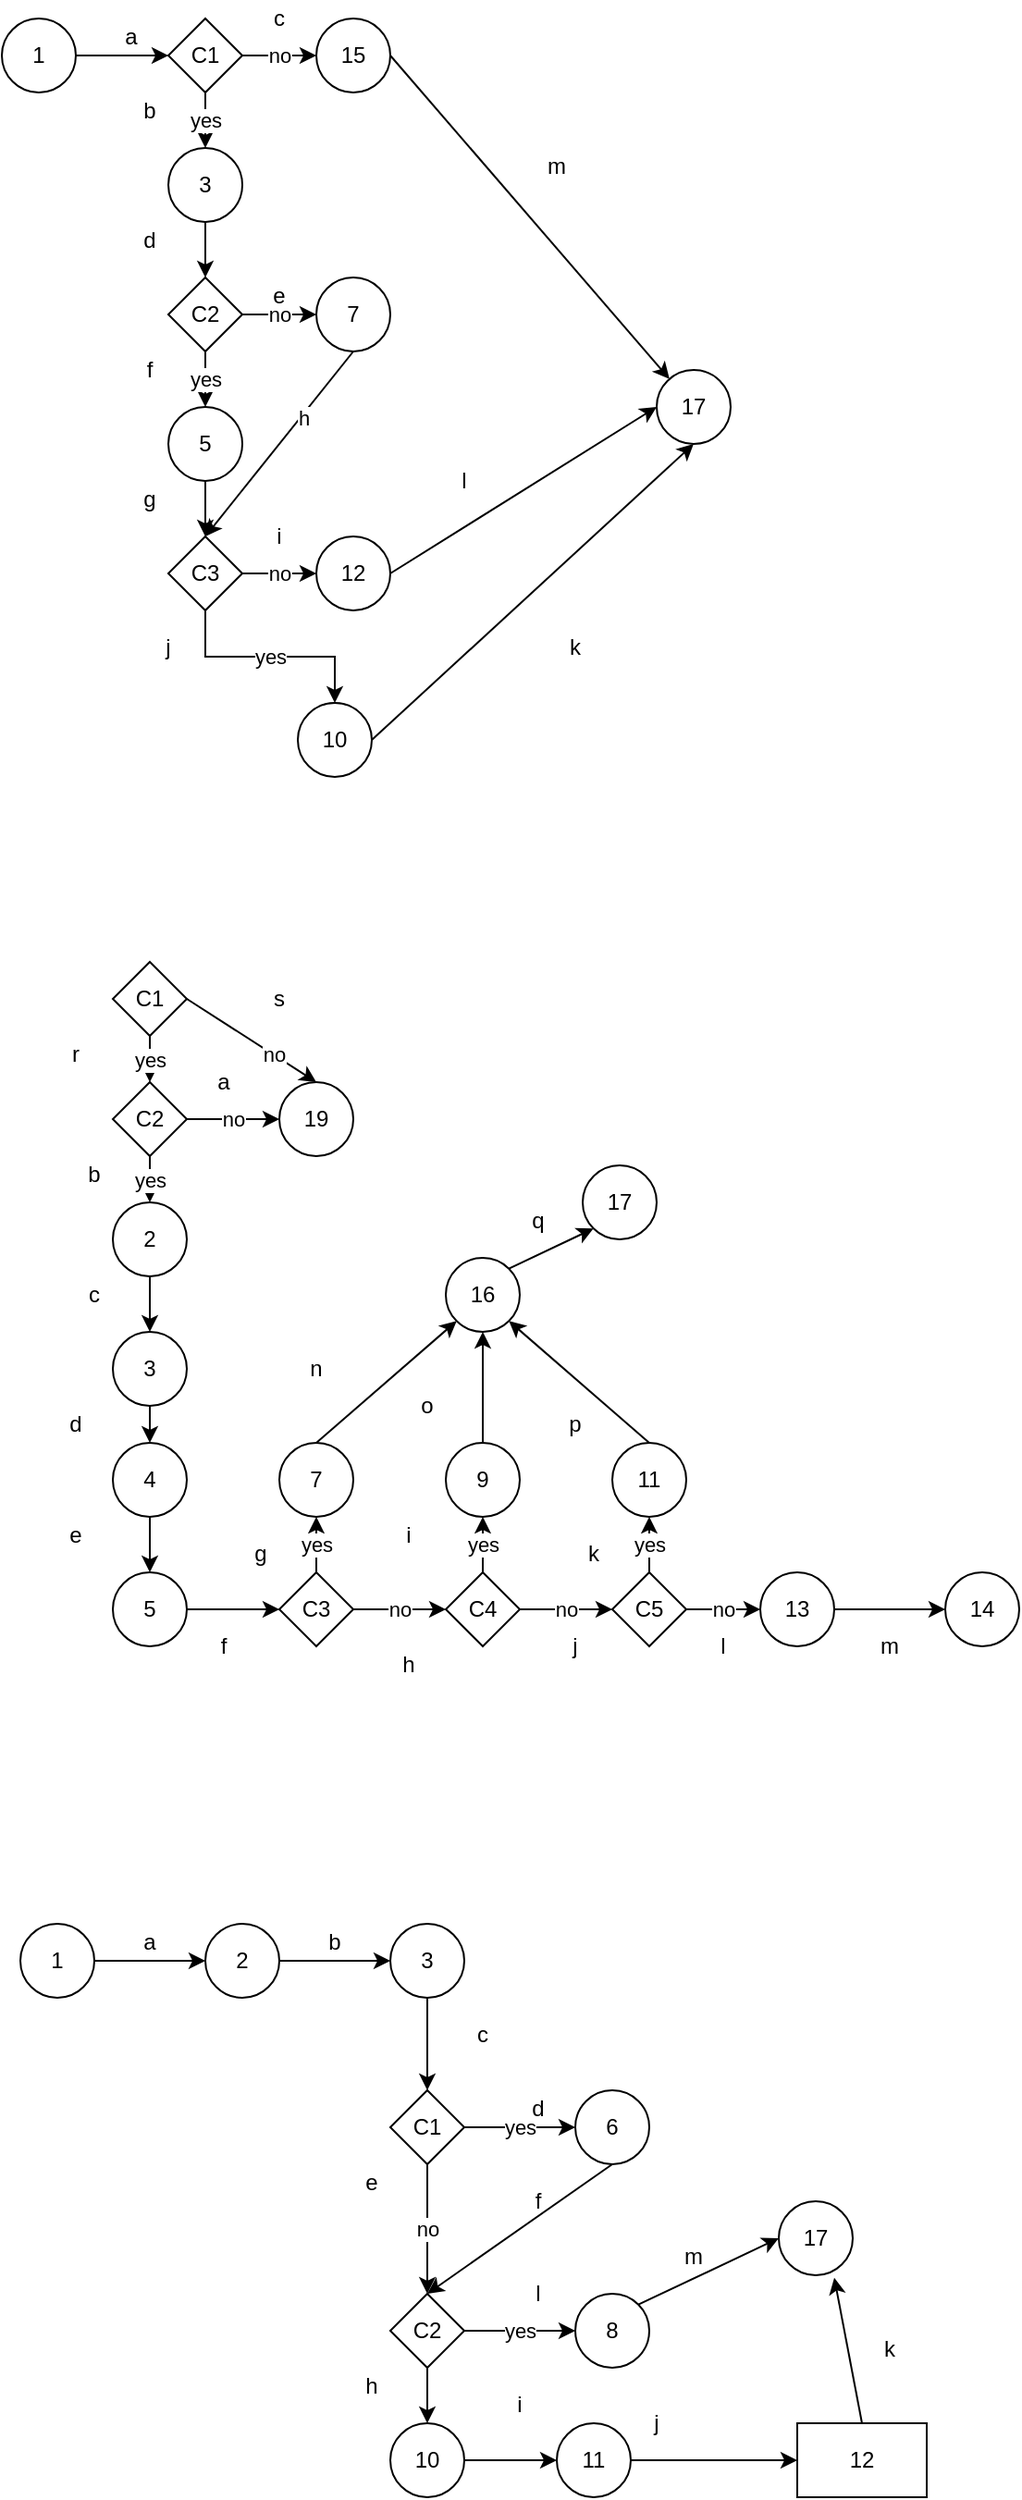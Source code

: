 <mxfile version="14.8.0" type="github">
  <diagram id="FGbzCmRKmNs3wEBfM2_f" name="Page-1">
    <mxGraphModel dx="782" dy="436" grid="1" gridSize="10" guides="1" tooltips="1" connect="1" arrows="1" fold="1" page="1" pageScale="1" pageWidth="827" pageHeight="1669" math="0" shadow="0">
      <root>
        <mxCell id="0" />
        <mxCell id="1" parent="0" />
        <mxCell id="WIgaypnD6t3y2DT0CLXk-16" style="edgeStyle=orthogonalEdgeStyle;rounded=0;orthogonalLoop=1;jettySize=auto;html=1;exitX=1;exitY=0.5;exitDx=0;exitDy=0;entryX=0;entryY=0.5;entryDx=0;entryDy=0;" edge="1" parent="1" source="WIgaypnD6t3y2DT0CLXk-1" target="WIgaypnD6t3y2DT0CLXk-3">
          <mxGeometry relative="1" as="geometry" />
        </mxCell>
        <mxCell id="WIgaypnD6t3y2DT0CLXk-1" value="1" style="ellipse;whiteSpace=wrap;html=1;aspect=fixed;" vertex="1" parent="1">
          <mxGeometry x="20" y="10" width="40" height="40" as="geometry" />
        </mxCell>
        <mxCell id="WIgaypnD6t3y2DT0CLXk-19" style="edgeStyle=orthogonalEdgeStyle;rounded=0;orthogonalLoop=1;jettySize=auto;html=1;exitX=0.5;exitY=1;exitDx=0;exitDy=0;entryX=0.5;entryY=0;entryDx=0;entryDy=0;" edge="1" parent="1" source="WIgaypnD6t3y2DT0CLXk-2" target="WIgaypnD6t3y2DT0CLXk-5">
          <mxGeometry relative="1" as="geometry" />
        </mxCell>
        <mxCell id="WIgaypnD6t3y2DT0CLXk-2" value="3" style="ellipse;whiteSpace=wrap;html=1;aspect=fixed;" vertex="1" parent="1">
          <mxGeometry x="110" y="80" width="40" height="40" as="geometry" />
        </mxCell>
        <mxCell id="WIgaypnD6t3y2DT0CLXk-17" value="no" style="edgeStyle=orthogonalEdgeStyle;rounded=0;orthogonalLoop=1;jettySize=auto;html=1;exitX=1;exitY=0.5;exitDx=0;exitDy=0;entryX=0;entryY=0.5;entryDx=0;entryDy=0;" edge="1" parent="1" source="WIgaypnD6t3y2DT0CLXk-3" target="WIgaypnD6t3y2DT0CLXk-13">
          <mxGeometry relative="1" as="geometry" />
        </mxCell>
        <mxCell id="WIgaypnD6t3y2DT0CLXk-18" value="yes" style="edgeStyle=orthogonalEdgeStyle;rounded=0;orthogonalLoop=1;jettySize=auto;html=1;exitX=0.5;exitY=1;exitDx=0;exitDy=0;entryX=0.5;entryY=0;entryDx=0;entryDy=0;" edge="1" parent="1" source="WIgaypnD6t3y2DT0CLXk-3" target="WIgaypnD6t3y2DT0CLXk-2">
          <mxGeometry relative="1" as="geometry" />
        </mxCell>
        <mxCell id="WIgaypnD6t3y2DT0CLXk-3" value="C1" style="rhombus;whiteSpace=wrap;html=1;" vertex="1" parent="1">
          <mxGeometry x="110" y="10" width="40" height="40" as="geometry" />
        </mxCell>
        <mxCell id="WIgaypnD6t3y2DT0CLXk-20" value="yes" style="edgeStyle=orthogonalEdgeStyle;rounded=0;orthogonalLoop=1;jettySize=auto;html=1;exitX=0.5;exitY=1;exitDx=0;exitDy=0;" edge="1" parent="1" source="WIgaypnD6t3y2DT0CLXk-5" target="WIgaypnD6t3y2DT0CLXk-6">
          <mxGeometry relative="1" as="geometry" />
        </mxCell>
        <mxCell id="WIgaypnD6t3y2DT0CLXk-24" value="no" style="edgeStyle=none;rounded=0;orthogonalLoop=1;jettySize=auto;html=1;exitX=1;exitY=0.5;exitDx=0;exitDy=0;entryX=0;entryY=0.5;entryDx=0;entryDy=0;" edge="1" parent="1" source="WIgaypnD6t3y2DT0CLXk-5" target="WIgaypnD6t3y2DT0CLXk-7">
          <mxGeometry relative="1" as="geometry" />
        </mxCell>
        <mxCell id="WIgaypnD6t3y2DT0CLXk-5" value="C2" style="rhombus;whiteSpace=wrap;html=1;" vertex="1" parent="1">
          <mxGeometry x="110" y="150" width="40" height="40" as="geometry" />
        </mxCell>
        <mxCell id="WIgaypnD6t3y2DT0CLXk-21" style="edgeStyle=orthogonalEdgeStyle;rounded=0;orthogonalLoop=1;jettySize=auto;html=1;exitX=0.5;exitY=1;exitDx=0;exitDy=0;entryX=0.5;entryY=0;entryDx=0;entryDy=0;" edge="1" parent="1" source="WIgaypnD6t3y2DT0CLXk-6" target="WIgaypnD6t3y2DT0CLXk-9">
          <mxGeometry relative="1" as="geometry" />
        </mxCell>
        <mxCell id="WIgaypnD6t3y2DT0CLXk-6" value="5" style="ellipse;whiteSpace=wrap;html=1;aspect=fixed;" vertex="1" parent="1">
          <mxGeometry x="110" y="220" width="40" height="40" as="geometry" />
        </mxCell>
        <mxCell id="WIgaypnD6t3y2DT0CLXk-23" style="rounded=0;orthogonalLoop=1;jettySize=auto;html=1;exitX=0.5;exitY=1;exitDx=0;exitDy=0;entryX=0.5;entryY=0;entryDx=0;entryDy=0;" edge="1" parent="1" source="WIgaypnD6t3y2DT0CLXk-7" target="WIgaypnD6t3y2DT0CLXk-9">
          <mxGeometry relative="1" as="geometry" />
        </mxCell>
        <mxCell id="WIgaypnD6t3y2DT0CLXk-36" value="h" style="edgeLabel;html=1;align=center;verticalAlign=middle;resizable=0;points=[];" vertex="1" connectable="0" parent="WIgaypnD6t3y2DT0CLXk-23">
          <mxGeometry x="-0.298" y="1" relative="1" as="geometry">
            <mxPoint as="offset" />
          </mxGeometry>
        </mxCell>
        <mxCell id="WIgaypnD6t3y2DT0CLXk-7" value="7" style="ellipse;whiteSpace=wrap;html=1;aspect=fixed;" vertex="1" parent="1">
          <mxGeometry x="190" y="150" width="40" height="40" as="geometry" />
        </mxCell>
        <mxCell id="WIgaypnD6t3y2DT0CLXk-22" value="yes" style="edgeStyle=orthogonalEdgeStyle;rounded=0;orthogonalLoop=1;jettySize=auto;html=1;exitX=0.5;exitY=1;exitDx=0;exitDy=0;entryX=0.5;entryY=0;entryDx=0;entryDy=0;" edge="1" parent="1" source="WIgaypnD6t3y2DT0CLXk-9" target="WIgaypnD6t3y2DT0CLXk-10">
          <mxGeometry relative="1" as="geometry" />
        </mxCell>
        <mxCell id="WIgaypnD6t3y2DT0CLXk-25" value="no" style="edgeStyle=none;rounded=0;orthogonalLoop=1;jettySize=auto;html=1;exitX=1;exitY=0.5;exitDx=0;exitDy=0;entryX=0;entryY=0.5;entryDx=0;entryDy=0;" edge="1" parent="1" source="WIgaypnD6t3y2DT0CLXk-9" target="WIgaypnD6t3y2DT0CLXk-12">
          <mxGeometry relative="1" as="geometry" />
        </mxCell>
        <mxCell id="WIgaypnD6t3y2DT0CLXk-9" value="C3" style="rhombus;whiteSpace=wrap;html=1;" vertex="1" parent="1">
          <mxGeometry x="110" y="290" width="40" height="40" as="geometry" />
        </mxCell>
        <mxCell id="WIgaypnD6t3y2DT0CLXk-27" style="edgeStyle=none;rounded=0;orthogonalLoop=1;jettySize=auto;html=1;exitX=1;exitY=0.5;exitDx=0;exitDy=0;entryX=0.5;entryY=1;entryDx=0;entryDy=0;" edge="1" parent="1" source="WIgaypnD6t3y2DT0CLXk-10" target="WIgaypnD6t3y2DT0CLXk-15">
          <mxGeometry relative="1" as="geometry" />
        </mxCell>
        <mxCell id="WIgaypnD6t3y2DT0CLXk-10" value="10" style="ellipse;whiteSpace=wrap;html=1;aspect=fixed;" vertex="1" parent="1">
          <mxGeometry x="180" y="380" width="40" height="40" as="geometry" />
        </mxCell>
        <mxCell id="WIgaypnD6t3y2DT0CLXk-26" style="edgeStyle=none;rounded=0;orthogonalLoop=1;jettySize=auto;html=1;exitX=1;exitY=0.5;exitDx=0;exitDy=0;entryX=0;entryY=0.5;entryDx=0;entryDy=0;" edge="1" parent="1" source="WIgaypnD6t3y2DT0CLXk-12" target="WIgaypnD6t3y2DT0CLXk-15">
          <mxGeometry relative="1" as="geometry" />
        </mxCell>
        <mxCell id="WIgaypnD6t3y2DT0CLXk-12" value="12" style="ellipse;whiteSpace=wrap;html=1;aspect=fixed;" vertex="1" parent="1">
          <mxGeometry x="190" y="290" width="40" height="40" as="geometry" />
        </mxCell>
        <mxCell id="WIgaypnD6t3y2DT0CLXk-28" style="edgeStyle=none;rounded=0;orthogonalLoop=1;jettySize=auto;html=1;exitX=1;exitY=0.5;exitDx=0;exitDy=0;" edge="1" parent="1" source="WIgaypnD6t3y2DT0CLXk-13" target="WIgaypnD6t3y2DT0CLXk-15">
          <mxGeometry relative="1" as="geometry" />
        </mxCell>
        <mxCell id="WIgaypnD6t3y2DT0CLXk-13" value="15" style="ellipse;whiteSpace=wrap;html=1;aspect=fixed;" vertex="1" parent="1">
          <mxGeometry x="190" y="10" width="40" height="40" as="geometry" />
        </mxCell>
        <mxCell id="WIgaypnD6t3y2DT0CLXk-15" value="17" style="ellipse;whiteSpace=wrap;html=1;aspect=fixed;" vertex="1" parent="1">
          <mxGeometry x="374" y="200" width="40" height="40" as="geometry" />
        </mxCell>
        <mxCell id="WIgaypnD6t3y2DT0CLXk-29" value="a" style="text;html=1;strokeColor=none;fillColor=none;align=center;verticalAlign=middle;whiteSpace=wrap;rounded=0;" vertex="1" parent="1">
          <mxGeometry x="70" y="10" width="40" height="20" as="geometry" />
        </mxCell>
        <mxCell id="WIgaypnD6t3y2DT0CLXk-30" value="c" style="text;html=1;strokeColor=none;fillColor=none;align=center;verticalAlign=middle;whiteSpace=wrap;rounded=0;" vertex="1" parent="1">
          <mxGeometry x="150" width="40" height="20" as="geometry" />
        </mxCell>
        <mxCell id="WIgaypnD6t3y2DT0CLXk-31" value="b" style="text;html=1;strokeColor=none;fillColor=none;align=center;verticalAlign=middle;whiteSpace=wrap;rounded=0;" vertex="1" parent="1">
          <mxGeometry x="80" y="50" width="40" height="20" as="geometry" />
        </mxCell>
        <mxCell id="WIgaypnD6t3y2DT0CLXk-32" value="d" style="text;html=1;strokeColor=none;fillColor=none;align=center;verticalAlign=middle;whiteSpace=wrap;rounded=0;" vertex="1" parent="1">
          <mxGeometry x="80" y="120" width="40" height="20" as="geometry" />
        </mxCell>
        <mxCell id="WIgaypnD6t3y2DT0CLXk-33" value="e" style="text;html=1;strokeColor=none;fillColor=none;align=center;verticalAlign=middle;whiteSpace=wrap;rounded=0;" vertex="1" parent="1">
          <mxGeometry x="150" y="150" width="40" height="20" as="geometry" />
        </mxCell>
        <mxCell id="WIgaypnD6t3y2DT0CLXk-34" value="f" style="text;html=1;strokeColor=none;fillColor=none;align=center;verticalAlign=middle;whiteSpace=wrap;rounded=0;" vertex="1" parent="1">
          <mxGeometry x="80" y="190" width="40" height="20" as="geometry" />
        </mxCell>
        <mxCell id="WIgaypnD6t3y2DT0CLXk-35" value="g" style="text;html=1;strokeColor=none;fillColor=none;align=center;verticalAlign=middle;whiteSpace=wrap;rounded=0;" vertex="1" parent="1">
          <mxGeometry x="80" y="260" width="40" height="20" as="geometry" />
        </mxCell>
        <mxCell id="WIgaypnD6t3y2DT0CLXk-37" value="i" style="text;html=1;strokeColor=none;fillColor=none;align=center;verticalAlign=middle;whiteSpace=wrap;rounded=0;" vertex="1" parent="1">
          <mxGeometry x="150" y="280" width="40" height="20" as="geometry" />
        </mxCell>
        <mxCell id="WIgaypnD6t3y2DT0CLXk-38" value="j" style="text;html=1;strokeColor=none;fillColor=none;align=center;verticalAlign=middle;whiteSpace=wrap;rounded=0;" vertex="1" parent="1">
          <mxGeometry x="90" y="340" width="40" height="20" as="geometry" />
        </mxCell>
        <mxCell id="WIgaypnD6t3y2DT0CLXk-39" value="l" style="text;html=1;strokeColor=none;fillColor=none;align=center;verticalAlign=middle;whiteSpace=wrap;rounded=0;" vertex="1" parent="1">
          <mxGeometry x="250" y="250" width="40" height="20" as="geometry" />
        </mxCell>
        <mxCell id="WIgaypnD6t3y2DT0CLXk-40" value="k" style="text;html=1;strokeColor=none;fillColor=none;align=center;verticalAlign=middle;whiteSpace=wrap;rounded=0;" vertex="1" parent="1">
          <mxGeometry x="310" y="340" width="40" height="20" as="geometry" />
        </mxCell>
        <mxCell id="WIgaypnD6t3y2DT0CLXk-41" value="m" style="text;html=1;strokeColor=none;fillColor=none;align=center;verticalAlign=middle;whiteSpace=wrap;rounded=0;" vertex="1" parent="1">
          <mxGeometry x="300" y="80" width="40" height="20" as="geometry" />
        </mxCell>
        <mxCell id="WIgaypnD6t3y2DT0CLXk-61" style="edgeStyle=none;rounded=0;orthogonalLoop=1;jettySize=auto;html=1;exitX=0.5;exitY=1;exitDx=0;exitDy=0;entryX=0.5;entryY=0;entryDx=0;entryDy=0;" edge="1" parent="1" source="WIgaypnD6t3y2DT0CLXk-42" target="WIgaypnD6t3y2DT0CLXk-44">
          <mxGeometry relative="1" as="geometry" />
        </mxCell>
        <mxCell id="WIgaypnD6t3y2DT0CLXk-42" value="2" style="ellipse;whiteSpace=wrap;html=1;aspect=fixed;" vertex="1" parent="1">
          <mxGeometry x="80" y="650" width="40" height="40" as="geometry" />
        </mxCell>
        <mxCell id="WIgaypnD6t3y2DT0CLXk-59" value="no" style="edgeStyle=none;rounded=0;orthogonalLoop=1;jettySize=auto;html=1;exitX=1;exitY=0.5;exitDx=0;exitDy=0;entryX=0;entryY=0.5;entryDx=0;entryDy=0;" edge="1" parent="1" source="WIgaypnD6t3y2DT0CLXk-43" target="WIgaypnD6t3y2DT0CLXk-58">
          <mxGeometry relative="1" as="geometry" />
        </mxCell>
        <mxCell id="WIgaypnD6t3y2DT0CLXk-60" value="yes" style="edgeStyle=none;rounded=0;orthogonalLoop=1;jettySize=auto;html=1;exitX=0.5;exitY=1;exitDx=0;exitDy=0;entryX=0.5;entryY=0;entryDx=0;entryDy=0;" edge="1" parent="1" source="WIgaypnD6t3y2DT0CLXk-43" target="WIgaypnD6t3y2DT0CLXk-42">
          <mxGeometry relative="1" as="geometry" />
        </mxCell>
        <mxCell id="WIgaypnD6t3y2DT0CLXk-43" value="C2" style="rhombus;whiteSpace=wrap;html=1;" vertex="1" parent="1">
          <mxGeometry x="80" y="585" width="40" height="40" as="geometry" />
        </mxCell>
        <mxCell id="WIgaypnD6t3y2DT0CLXk-62" style="edgeStyle=none;rounded=0;orthogonalLoop=1;jettySize=auto;html=1;exitX=0.5;exitY=1;exitDx=0;exitDy=0;" edge="1" parent="1" source="WIgaypnD6t3y2DT0CLXk-44" target="WIgaypnD6t3y2DT0CLXk-45">
          <mxGeometry relative="1" as="geometry" />
        </mxCell>
        <mxCell id="WIgaypnD6t3y2DT0CLXk-44" value="3" style="ellipse;whiteSpace=wrap;html=1;aspect=fixed;" vertex="1" parent="1">
          <mxGeometry x="80" y="720" width="40" height="40" as="geometry" />
        </mxCell>
        <mxCell id="WIgaypnD6t3y2DT0CLXk-63" style="edgeStyle=none;rounded=0;orthogonalLoop=1;jettySize=auto;html=1;exitX=0.5;exitY=1;exitDx=0;exitDy=0;entryX=0.5;entryY=0;entryDx=0;entryDy=0;" edge="1" parent="1" source="WIgaypnD6t3y2DT0CLXk-45" target="WIgaypnD6t3y2DT0CLXk-46">
          <mxGeometry relative="1" as="geometry" />
        </mxCell>
        <mxCell id="WIgaypnD6t3y2DT0CLXk-45" value="4" style="ellipse;whiteSpace=wrap;html=1;aspect=fixed;" vertex="1" parent="1">
          <mxGeometry x="80" y="780" width="40" height="40" as="geometry" />
        </mxCell>
        <mxCell id="WIgaypnD6t3y2DT0CLXk-64" style="edgeStyle=none;rounded=0;orthogonalLoop=1;jettySize=auto;html=1;exitX=1;exitY=0.5;exitDx=0;exitDy=0;entryX=0;entryY=0.5;entryDx=0;entryDy=0;" edge="1" parent="1" source="WIgaypnD6t3y2DT0CLXk-46" target="WIgaypnD6t3y2DT0CLXk-47">
          <mxGeometry relative="1" as="geometry" />
        </mxCell>
        <mxCell id="WIgaypnD6t3y2DT0CLXk-46" value="5" style="ellipse;whiteSpace=wrap;html=1;aspect=fixed;" vertex="1" parent="1">
          <mxGeometry x="80" y="850" width="40" height="40" as="geometry" />
        </mxCell>
        <mxCell id="WIgaypnD6t3y2DT0CLXk-65" value="yes" style="edgeStyle=none;rounded=0;orthogonalLoop=1;jettySize=auto;html=1;exitX=0.5;exitY=0;exitDx=0;exitDy=0;entryX=0.5;entryY=1;entryDx=0;entryDy=0;" edge="1" parent="1" source="WIgaypnD6t3y2DT0CLXk-47" target="WIgaypnD6t3y2DT0CLXk-51">
          <mxGeometry relative="1" as="geometry" />
        </mxCell>
        <mxCell id="WIgaypnD6t3y2DT0CLXk-66" value="no" style="edgeStyle=none;rounded=0;orthogonalLoop=1;jettySize=auto;html=1;exitX=1;exitY=0.5;exitDx=0;exitDy=0;entryX=0;entryY=0.5;entryDx=0;entryDy=0;" edge="1" parent="1" source="WIgaypnD6t3y2DT0CLXk-47" target="WIgaypnD6t3y2DT0CLXk-49">
          <mxGeometry relative="1" as="geometry" />
        </mxCell>
        <mxCell id="WIgaypnD6t3y2DT0CLXk-47" value="C3" style="rhombus;whiteSpace=wrap;html=1;" vertex="1" parent="1">
          <mxGeometry x="170" y="850" width="40" height="40" as="geometry" />
        </mxCell>
        <mxCell id="WIgaypnD6t3y2DT0CLXk-67" value="yes" style="edgeStyle=none;rounded=0;orthogonalLoop=1;jettySize=auto;html=1;exitX=0.5;exitY=0;exitDx=0;exitDy=0;entryX=0.5;entryY=1;entryDx=0;entryDy=0;" edge="1" parent="1" source="WIgaypnD6t3y2DT0CLXk-49" target="WIgaypnD6t3y2DT0CLXk-52">
          <mxGeometry relative="1" as="geometry" />
        </mxCell>
        <mxCell id="WIgaypnD6t3y2DT0CLXk-68" value="no" style="edgeStyle=none;rounded=0;orthogonalLoop=1;jettySize=auto;html=1;exitX=1;exitY=0.5;exitDx=0;exitDy=0;entryX=0;entryY=0.5;entryDx=0;entryDy=0;" edge="1" parent="1" source="WIgaypnD6t3y2DT0CLXk-49" target="WIgaypnD6t3y2DT0CLXk-50">
          <mxGeometry relative="1" as="geometry" />
        </mxCell>
        <mxCell id="WIgaypnD6t3y2DT0CLXk-49" value="C4" style="rhombus;whiteSpace=wrap;html=1;" vertex="1" parent="1">
          <mxGeometry x="260" y="850" width="40" height="40" as="geometry" />
        </mxCell>
        <mxCell id="WIgaypnD6t3y2DT0CLXk-69" value="yes" style="edgeStyle=none;rounded=0;orthogonalLoop=1;jettySize=auto;html=1;exitX=0.5;exitY=0;exitDx=0;exitDy=0;" edge="1" parent="1" source="WIgaypnD6t3y2DT0CLXk-50" target="WIgaypnD6t3y2DT0CLXk-53">
          <mxGeometry relative="1" as="geometry" />
        </mxCell>
        <mxCell id="WIgaypnD6t3y2DT0CLXk-70" value="no" style="edgeStyle=none;rounded=0;orthogonalLoop=1;jettySize=auto;html=1;exitX=1;exitY=0.5;exitDx=0;exitDy=0;entryX=0;entryY=0.5;entryDx=0;entryDy=0;" edge="1" parent="1" source="WIgaypnD6t3y2DT0CLXk-50" target="WIgaypnD6t3y2DT0CLXk-54">
          <mxGeometry relative="1" as="geometry" />
        </mxCell>
        <mxCell id="WIgaypnD6t3y2DT0CLXk-50" value="C5" style="rhombus;whiteSpace=wrap;html=1;" vertex="1" parent="1">
          <mxGeometry x="350" y="850" width="40" height="40" as="geometry" />
        </mxCell>
        <mxCell id="WIgaypnD6t3y2DT0CLXk-72" style="edgeStyle=none;rounded=0;orthogonalLoop=1;jettySize=auto;html=1;exitX=0.5;exitY=0;exitDx=0;exitDy=0;entryX=0;entryY=1;entryDx=0;entryDy=0;" edge="1" parent="1" source="WIgaypnD6t3y2DT0CLXk-51" target="WIgaypnD6t3y2DT0CLXk-56">
          <mxGeometry relative="1" as="geometry" />
        </mxCell>
        <mxCell id="WIgaypnD6t3y2DT0CLXk-51" value="7" style="ellipse;whiteSpace=wrap;html=1;aspect=fixed;" vertex="1" parent="1">
          <mxGeometry x="170" y="780" width="40" height="40" as="geometry" />
        </mxCell>
        <mxCell id="WIgaypnD6t3y2DT0CLXk-73" style="edgeStyle=none;rounded=0;orthogonalLoop=1;jettySize=auto;html=1;exitX=0.5;exitY=0;exitDx=0;exitDy=0;entryX=0.5;entryY=1;entryDx=0;entryDy=0;" edge="1" parent="1" source="WIgaypnD6t3y2DT0CLXk-52" target="WIgaypnD6t3y2DT0CLXk-56">
          <mxGeometry relative="1" as="geometry" />
        </mxCell>
        <mxCell id="WIgaypnD6t3y2DT0CLXk-52" value="9" style="ellipse;whiteSpace=wrap;html=1;aspect=fixed;" vertex="1" parent="1">
          <mxGeometry x="260" y="780" width="40" height="40" as="geometry" />
        </mxCell>
        <mxCell id="WIgaypnD6t3y2DT0CLXk-74" style="edgeStyle=none;rounded=0;orthogonalLoop=1;jettySize=auto;html=1;exitX=0.5;exitY=0;exitDx=0;exitDy=0;entryX=1;entryY=1;entryDx=0;entryDy=0;" edge="1" parent="1" source="WIgaypnD6t3y2DT0CLXk-53" target="WIgaypnD6t3y2DT0CLXk-56">
          <mxGeometry relative="1" as="geometry" />
        </mxCell>
        <mxCell id="WIgaypnD6t3y2DT0CLXk-53" value="11" style="ellipse;whiteSpace=wrap;html=1;aspect=fixed;" vertex="1" parent="1">
          <mxGeometry x="350" y="780" width="40" height="40" as="geometry" />
        </mxCell>
        <mxCell id="WIgaypnD6t3y2DT0CLXk-71" style="edgeStyle=none;rounded=0;orthogonalLoop=1;jettySize=auto;html=1;exitX=1;exitY=0.5;exitDx=0;exitDy=0;entryX=0;entryY=0.5;entryDx=0;entryDy=0;" edge="1" parent="1" source="WIgaypnD6t3y2DT0CLXk-54" target="WIgaypnD6t3y2DT0CLXk-55">
          <mxGeometry relative="1" as="geometry" />
        </mxCell>
        <mxCell id="WIgaypnD6t3y2DT0CLXk-54" value="13" style="ellipse;whiteSpace=wrap;html=1;aspect=fixed;" vertex="1" parent="1">
          <mxGeometry x="430" y="850" width="40" height="40" as="geometry" />
        </mxCell>
        <mxCell id="WIgaypnD6t3y2DT0CLXk-55" value="14" style="ellipse;whiteSpace=wrap;html=1;aspect=fixed;" vertex="1" parent="1">
          <mxGeometry x="530" y="850" width="40" height="40" as="geometry" />
        </mxCell>
        <mxCell id="WIgaypnD6t3y2DT0CLXk-75" style="edgeStyle=none;rounded=0;orthogonalLoop=1;jettySize=auto;html=1;exitX=1;exitY=0;exitDx=0;exitDy=0;entryX=0;entryY=1;entryDx=0;entryDy=0;" edge="1" parent="1" source="WIgaypnD6t3y2DT0CLXk-56" target="WIgaypnD6t3y2DT0CLXk-57">
          <mxGeometry relative="1" as="geometry" />
        </mxCell>
        <mxCell id="WIgaypnD6t3y2DT0CLXk-56" value="16" style="ellipse;whiteSpace=wrap;html=1;aspect=fixed;" vertex="1" parent="1">
          <mxGeometry x="260" y="680" width="40" height="40" as="geometry" />
        </mxCell>
        <mxCell id="WIgaypnD6t3y2DT0CLXk-57" value="17" style="ellipse;whiteSpace=wrap;html=1;aspect=fixed;" vertex="1" parent="1">
          <mxGeometry x="334" y="630" width="40" height="40" as="geometry" />
        </mxCell>
        <mxCell id="WIgaypnD6t3y2DT0CLXk-58" value="19" style="ellipse;whiteSpace=wrap;html=1;aspect=fixed;" vertex="1" parent="1">
          <mxGeometry x="170" y="585" width="40" height="40" as="geometry" />
        </mxCell>
        <mxCell id="WIgaypnD6t3y2DT0CLXk-76" value="a" style="text;html=1;strokeColor=none;fillColor=none;align=center;verticalAlign=middle;whiteSpace=wrap;rounded=0;" vertex="1" parent="1">
          <mxGeometry x="120" y="575" width="40" height="20" as="geometry" />
        </mxCell>
        <mxCell id="WIgaypnD6t3y2DT0CLXk-77" value="b" style="text;html=1;strokeColor=none;fillColor=none;align=center;verticalAlign=middle;whiteSpace=wrap;rounded=0;" vertex="1" parent="1">
          <mxGeometry x="50" y="625" width="40" height="20" as="geometry" />
        </mxCell>
        <mxCell id="WIgaypnD6t3y2DT0CLXk-78" value="c" style="text;html=1;strokeColor=none;fillColor=none;align=center;verticalAlign=middle;whiteSpace=wrap;rounded=0;" vertex="1" parent="1">
          <mxGeometry x="50" y="690" width="40" height="20" as="geometry" />
        </mxCell>
        <mxCell id="WIgaypnD6t3y2DT0CLXk-79" value="d" style="text;html=1;strokeColor=none;fillColor=none;align=center;verticalAlign=middle;whiteSpace=wrap;rounded=0;" vertex="1" parent="1">
          <mxGeometry x="40" y="760" width="40" height="20" as="geometry" />
        </mxCell>
        <mxCell id="WIgaypnD6t3y2DT0CLXk-80" value="e" style="text;html=1;strokeColor=none;fillColor=none;align=center;verticalAlign=middle;whiteSpace=wrap;rounded=0;" vertex="1" parent="1">
          <mxGeometry x="40" y="820" width="40" height="20" as="geometry" />
        </mxCell>
        <mxCell id="WIgaypnD6t3y2DT0CLXk-81" value="f" style="text;html=1;strokeColor=none;fillColor=none;align=center;verticalAlign=middle;whiteSpace=wrap;rounded=0;" vertex="1" parent="1">
          <mxGeometry x="120" y="880" width="40" height="20" as="geometry" />
        </mxCell>
        <mxCell id="WIgaypnD6t3y2DT0CLXk-82" value="g" style="text;html=1;strokeColor=none;fillColor=none;align=center;verticalAlign=middle;whiteSpace=wrap;rounded=0;" vertex="1" parent="1">
          <mxGeometry x="140" y="830" width="40" height="20" as="geometry" />
        </mxCell>
        <mxCell id="WIgaypnD6t3y2DT0CLXk-83" value="h" style="text;html=1;strokeColor=none;fillColor=none;align=center;verticalAlign=middle;whiteSpace=wrap;rounded=0;" vertex="1" parent="1">
          <mxGeometry x="220" y="890" width="40" height="20" as="geometry" />
        </mxCell>
        <mxCell id="WIgaypnD6t3y2DT0CLXk-84" value="i" style="text;html=1;strokeColor=none;fillColor=none;align=center;verticalAlign=middle;whiteSpace=wrap;rounded=0;" vertex="1" parent="1">
          <mxGeometry x="220" y="820" width="40" height="20" as="geometry" />
        </mxCell>
        <mxCell id="WIgaypnD6t3y2DT0CLXk-85" value="j" style="text;html=1;strokeColor=none;fillColor=none;align=center;verticalAlign=middle;whiteSpace=wrap;rounded=0;" vertex="1" parent="1">
          <mxGeometry x="310" y="880" width="40" height="20" as="geometry" />
        </mxCell>
        <mxCell id="WIgaypnD6t3y2DT0CLXk-86" value="k" style="text;html=1;strokeColor=none;fillColor=none;align=center;verticalAlign=middle;whiteSpace=wrap;rounded=0;" vertex="1" parent="1">
          <mxGeometry x="320" y="830" width="40" height="20" as="geometry" />
        </mxCell>
        <mxCell id="WIgaypnD6t3y2DT0CLXk-87" value="l" style="text;html=1;strokeColor=none;fillColor=none;align=center;verticalAlign=middle;whiteSpace=wrap;rounded=0;" vertex="1" parent="1">
          <mxGeometry x="390" y="880" width="40" height="20" as="geometry" />
        </mxCell>
        <mxCell id="WIgaypnD6t3y2DT0CLXk-88" value="m" style="text;html=1;strokeColor=none;fillColor=none;align=center;verticalAlign=middle;whiteSpace=wrap;rounded=0;" vertex="1" parent="1">
          <mxGeometry x="480" y="880" width="40" height="20" as="geometry" />
        </mxCell>
        <mxCell id="WIgaypnD6t3y2DT0CLXk-89" value="n" style="text;html=1;strokeColor=none;fillColor=none;align=center;verticalAlign=middle;whiteSpace=wrap;rounded=0;" vertex="1" parent="1">
          <mxGeometry x="170" y="730" width="40" height="20" as="geometry" />
        </mxCell>
        <mxCell id="WIgaypnD6t3y2DT0CLXk-90" value="o" style="text;html=1;strokeColor=none;fillColor=none;align=center;verticalAlign=middle;whiteSpace=wrap;rounded=0;" vertex="1" parent="1">
          <mxGeometry x="230" y="750" width="40" height="20" as="geometry" />
        </mxCell>
        <mxCell id="WIgaypnD6t3y2DT0CLXk-91" value="p" style="text;html=1;strokeColor=none;fillColor=none;align=center;verticalAlign=middle;whiteSpace=wrap;rounded=0;" vertex="1" parent="1">
          <mxGeometry x="310" y="760" width="40" height="20" as="geometry" />
        </mxCell>
        <mxCell id="WIgaypnD6t3y2DT0CLXk-92" value="q" style="text;html=1;strokeColor=none;fillColor=none;align=center;verticalAlign=middle;whiteSpace=wrap;rounded=0;" vertex="1" parent="1">
          <mxGeometry x="290" y="650" width="40" height="20" as="geometry" />
        </mxCell>
        <mxCell id="WIgaypnD6t3y2DT0CLXk-94" value="yes" style="edgeStyle=none;rounded=0;orthogonalLoop=1;jettySize=auto;html=1;exitX=0.5;exitY=1;exitDx=0;exitDy=0;entryX=0.5;entryY=0;entryDx=0;entryDy=0;" edge="1" parent="1" source="WIgaypnD6t3y2DT0CLXk-93" target="WIgaypnD6t3y2DT0CLXk-43">
          <mxGeometry relative="1" as="geometry" />
        </mxCell>
        <mxCell id="WIgaypnD6t3y2DT0CLXk-95" style="edgeStyle=none;rounded=0;orthogonalLoop=1;jettySize=auto;html=1;exitX=1;exitY=0.5;exitDx=0;exitDy=0;entryX=0.5;entryY=0;entryDx=0;entryDy=0;" edge="1" parent="1" source="WIgaypnD6t3y2DT0CLXk-93" target="WIgaypnD6t3y2DT0CLXk-58">
          <mxGeometry relative="1" as="geometry" />
        </mxCell>
        <mxCell id="WIgaypnD6t3y2DT0CLXk-96" value="no" style="edgeLabel;html=1;align=center;verticalAlign=middle;resizable=0;points=[];" vertex="1" connectable="0" parent="WIgaypnD6t3y2DT0CLXk-95">
          <mxGeometry x="0.329" relative="1" as="geometry">
            <mxPoint as="offset" />
          </mxGeometry>
        </mxCell>
        <mxCell id="WIgaypnD6t3y2DT0CLXk-93" value="C1" style="rhombus;whiteSpace=wrap;html=1;" vertex="1" parent="1">
          <mxGeometry x="80" y="520" width="40" height="40" as="geometry" />
        </mxCell>
        <mxCell id="WIgaypnD6t3y2DT0CLXk-97" value="r" style="text;html=1;strokeColor=none;fillColor=none;align=center;verticalAlign=middle;whiteSpace=wrap;rounded=0;" vertex="1" parent="1">
          <mxGeometry x="40" y="560" width="40" height="20" as="geometry" />
        </mxCell>
        <mxCell id="WIgaypnD6t3y2DT0CLXk-98" value="s" style="text;html=1;strokeColor=none;fillColor=none;align=center;verticalAlign=middle;whiteSpace=wrap;rounded=0;" vertex="1" parent="1">
          <mxGeometry x="150" y="530" width="40" height="20" as="geometry" />
        </mxCell>
        <mxCell id="WIgaypnD6t3y2DT0CLXk-114" style="edgeStyle=none;rounded=0;orthogonalLoop=1;jettySize=auto;html=1;exitX=1;exitY=0.5;exitDx=0;exitDy=0;entryX=0;entryY=0.5;entryDx=0;entryDy=0;" edge="1" parent="1" source="WIgaypnD6t3y2DT0CLXk-99" target="WIgaypnD6t3y2DT0CLXk-100">
          <mxGeometry relative="1" as="geometry" />
        </mxCell>
        <mxCell id="WIgaypnD6t3y2DT0CLXk-99" value="1" style="ellipse;whiteSpace=wrap;html=1;aspect=fixed;" vertex="1" parent="1">
          <mxGeometry x="30" y="1040" width="40" height="40" as="geometry" />
        </mxCell>
        <mxCell id="WIgaypnD6t3y2DT0CLXk-115" style="edgeStyle=none;rounded=0;orthogonalLoop=1;jettySize=auto;html=1;exitX=1;exitY=0.5;exitDx=0;exitDy=0;" edge="1" parent="1" source="WIgaypnD6t3y2DT0CLXk-100" target="WIgaypnD6t3y2DT0CLXk-101">
          <mxGeometry relative="1" as="geometry" />
        </mxCell>
        <mxCell id="WIgaypnD6t3y2DT0CLXk-100" value="2" style="ellipse;whiteSpace=wrap;html=1;aspect=fixed;" vertex="1" parent="1">
          <mxGeometry x="130" y="1040" width="40" height="40" as="geometry" />
        </mxCell>
        <mxCell id="WIgaypnD6t3y2DT0CLXk-116" style="edgeStyle=none;rounded=0;orthogonalLoop=1;jettySize=auto;html=1;exitX=0.5;exitY=1;exitDx=0;exitDy=0;entryX=0.5;entryY=0;entryDx=0;entryDy=0;" edge="1" parent="1" source="WIgaypnD6t3y2DT0CLXk-101" target="WIgaypnD6t3y2DT0CLXk-102">
          <mxGeometry relative="1" as="geometry" />
        </mxCell>
        <mxCell id="WIgaypnD6t3y2DT0CLXk-101" value="3" style="ellipse;whiteSpace=wrap;html=1;aspect=fixed;" vertex="1" parent="1">
          <mxGeometry x="230" y="1040" width="40" height="40" as="geometry" />
        </mxCell>
        <mxCell id="WIgaypnD6t3y2DT0CLXk-117" value="no" style="edgeStyle=none;rounded=0;orthogonalLoop=1;jettySize=auto;html=1;exitX=0.5;exitY=1;exitDx=0;exitDy=0;entryX=0.5;entryY=0;entryDx=0;entryDy=0;" edge="1" parent="1" source="WIgaypnD6t3y2DT0CLXk-102" target="WIgaypnD6t3y2DT0CLXk-103">
          <mxGeometry relative="1" as="geometry" />
        </mxCell>
        <mxCell id="WIgaypnD6t3y2DT0CLXk-119" value="yes" style="edgeStyle=none;rounded=0;orthogonalLoop=1;jettySize=auto;html=1;exitX=1;exitY=0.5;exitDx=0;exitDy=0;entryX=0;entryY=0.5;entryDx=0;entryDy=0;" edge="1" parent="1" source="WIgaypnD6t3y2DT0CLXk-102" target="WIgaypnD6t3y2DT0CLXk-104">
          <mxGeometry relative="1" as="geometry" />
        </mxCell>
        <mxCell id="WIgaypnD6t3y2DT0CLXk-102" value="C1" style="rhombus;whiteSpace=wrap;html=1;" vertex="1" parent="1">
          <mxGeometry x="230" y="1130" width="40" height="40" as="geometry" />
        </mxCell>
        <mxCell id="WIgaypnD6t3y2DT0CLXk-118" style="edgeStyle=none;rounded=0;orthogonalLoop=1;jettySize=auto;html=1;exitX=0.5;exitY=1;exitDx=0;exitDy=0;entryX=0.5;entryY=0;entryDx=0;entryDy=0;" edge="1" parent="1" source="WIgaypnD6t3y2DT0CLXk-103" target="WIgaypnD6t3y2DT0CLXk-106">
          <mxGeometry relative="1" as="geometry" />
        </mxCell>
        <mxCell id="WIgaypnD6t3y2DT0CLXk-120" value="yes" style="edgeStyle=none;rounded=0;orthogonalLoop=1;jettySize=auto;html=1;exitX=1;exitY=0.5;exitDx=0;exitDy=0;entryX=0;entryY=0.5;entryDx=0;entryDy=0;" edge="1" parent="1" source="WIgaypnD6t3y2DT0CLXk-103" target="WIgaypnD6t3y2DT0CLXk-105">
          <mxGeometry relative="1" as="geometry" />
        </mxCell>
        <mxCell id="WIgaypnD6t3y2DT0CLXk-103" value="C2" style="rhombus;whiteSpace=wrap;html=1;" vertex="1" parent="1">
          <mxGeometry x="230" y="1240" width="40" height="40" as="geometry" />
        </mxCell>
        <mxCell id="WIgaypnD6t3y2DT0CLXk-121" style="edgeStyle=none;rounded=0;orthogonalLoop=1;jettySize=auto;html=1;exitX=0.5;exitY=1;exitDx=0;exitDy=0;entryX=0.5;entryY=0;entryDx=0;entryDy=0;" edge="1" parent="1" source="WIgaypnD6t3y2DT0CLXk-104" target="WIgaypnD6t3y2DT0CLXk-103">
          <mxGeometry relative="1" as="geometry" />
        </mxCell>
        <mxCell id="WIgaypnD6t3y2DT0CLXk-104" value="6" style="ellipse;whiteSpace=wrap;html=1;aspect=fixed;" vertex="1" parent="1">
          <mxGeometry x="330" y="1130" width="40" height="40" as="geometry" />
        </mxCell>
        <mxCell id="WIgaypnD6t3y2DT0CLXk-129" style="edgeStyle=none;rounded=0;orthogonalLoop=1;jettySize=auto;html=1;exitX=1;exitY=0;exitDx=0;exitDy=0;entryX=0;entryY=0.5;entryDx=0;entryDy=0;" edge="1" parent="1" source="WIgaypnD6t3y2DT0CLXk-105" target="WIgaypnD6t3y2DT0CLXk-113">
          <mxGeometry relative="1" as="geometry" />
        </mxCell>
        <mxCell id="WIgaypnD6t3y2DT0CLXk-105" value="8" style="ellipse;whiteSpace=wrap;html=1;aspect=fixed;" vertex="1" parent="1">
          <mxGeometry x="330" y="1240" width="40" height="40" as="geometry" />
        </mxCell>
        <mxCell id="WIgaypnD6t3y2DT0CLXk-122" style="edgeStyle=none;rounded=0;orthogonalLoop=1;jettySize=auto;html=1;exitX=1;exitY=0.5;exitDx=0;exitDy=0;entryX=0;entryY=0.5;entryDx=0;entryDy=0;" edge="1" parent="1" source="WIgaypnD6t3y2DT0CLXk-106" target="WIgaypnD6t3y2DT0CLXk-107">
          <mxGeometry relative="1" as="geometry" />
        </mxCell>
        <mxCell id="WIgaypnD6t3y2DT0CLXk-106" value="10" style="ellipse;whiteSpace=wrap;html=1;aspect=fixed;" vertex="1" parent="1">
          <mxGeometry x="230" y="1310" width="40" height="40" as="geometry" />
        </mxCell>
        <mxCell id="WIgaypnD6t3y2DT0CLXk-147" style="edgeStyle=none;rounded=0;orthogonalLoop=1;jettySize=auto;html=1;exitX=1;exitY=0.5;exitDx=0;exitDy=0;entryX=0;entryY=0.5;entryDx=0;entryDy=0;" edge="1" parent="1" source="WIgaypnD6t3y2DT0CLXk-107" target="WIgaypnD6t3y2DT0CLXk-148">
          <mxGeometry relative="1" as="geometry">
            <mxPoint x="440" y="1360" as="targetPoint" />
          </mxGeometry>
        </mxCell>
        <mxCell id="WIgaypnD6t3y2DT0CLXk-107" value="11" style="ellipse;whiteSpace=wrap;html=1;aspect=fixed;" vertex="1" parent="1">
          <mxGeometry x="320" y="1310" width="40" height="40" as="geometry" />
        </mxCell>
        <mxCell id="WIgaypnD6t3y2DT0CLXk-113" value="17" style="ellipse;whiteSpace=wrap;html=1;aspect=fixed;" vertex="1" parent="1">
          <mxGeometry x="440" y="1190" width="40" height="40" as="geometry" />
        </mxCell>
        <mxCell id="WIgaypnD6t3y2DT0CLXk-131" value="a" style="text;html=1;strokeColor=none;fillColor=none;align=center;verticalAlign=middle;whiteSpace=wrap;rounded=0;" vertex="1" parent="1">
          <mxGeometry x="80" y="1040" width="40" height="20" as="geometry" />
        </mxCell>
        <mxCell id="WIgaypnD6t3y2DT0CLXk-132" value="b" style="text;html=1;strokeColor=none;fillColor=none;align=center;verticalAlign=middle;whiteSpace=wrap;rounded=0;" vertex="1" parent="1">
          <mxGeometry x="180" y="1040" width="40" height="20" as="geometry" />
        </mxCell>
        <mxCell id="WIgaypnD6t3y2DT0CLXk-133" value="c" style="text;html=1;strokeColor=none;fillColor=none;align=center;verticalAlign=middle;whiteSpace=wrap;rounded=0;" vertex="1" parent="1">
          <mxGeometry x="260" y="1090" width="40" height="20" as="geometry" />
        </mxCell>
        <mxCell id="WIgaypnD6t3y2DT0CLXk-134" value="d" style="text;html=1;strokeColor=none;fillColor=none;align=center;verticalAlign=middle;whiteSpace=wrap;rounded=0;" vertex="1" parent="1">
          <mxGeometry x="290" y="1130" width="40" height="20" as="geometry" />
        </mxCell>
        <mxCell id="WIgaypnD6t3y2DT0CLXk-135" value="e" style="text;html=1;strokeColor=none;fillColor=none;align=center;verticalAlign=middle;whiteSpace=wrap;rounded=0;" vertex="1" parent="1">
          <mxGeometry x="200" y="1170" width="40" height="20" as="geometry" />
        </mxCell>
        <mxCell id="WIgaypnD6t3y2DT0CLXk-136" value="f" style="text;html=1;strokeColor=none;fillColor=none;align=center;verticalAlign=middle;whiteSpace=wrap;rounded=0;" vertex="1" parent="1">
          <mxGeometry x="290" y="1180" width="40" height="20" as="geometry" />
        </mxCell>
        <mxCell id="WIgaypnD6t3y2DT0CLXk-137" value="l" style="text;html=1;strokeColor=none;fillColor=none;align=center;verticalAlign=middle;whiteSpace=wrap;rounded=0;" vertex="1" parent="1">
          <mxGeometry x="290" y="1230" width="40" height="20" as="geometry" />
        </mxCell>
        <mxCell id="WIgaypnD6t3y2DT0CLXk-138" value="h" style="text;html=1;strokeColor=none;fillColor=none;align=center;verticalAlign=middle;whiteSpace=wrap;rounded=0;" vertex="1" parent="1">
          <mxGeometry x="200" y="1280" width="40" height="20" as="geometry" />
        </mxCell>
        <mxCell id="WIgaypnD6t3y2DT0CLXk-139" value="i" style="text;html=1;strokeColor=none;fillColor=none;align=center;verticalAlign=middle;whiteSpace=wrap;rounded=0;" vertex="1" parent="1">
          <mxGeometry x="280" y="1290" width="40" height="20" as="geometry" />
        </mxCell>
        <mxCell id="WIgaypnD6t3y2DT0CLXk-140" value="j" style="text;html=1;strokeColor=none;fillColor=none;align=center;verticalAlign=middle;whiteSpace=wrap;rounded=0;" vertex="1" parent="1">
          <mxGeometry x="354" y="1300" width="40" height="20" as="geometry" />
        </mxCell>
        <mxCell id="WIgaypnD6t3y2DT0CLXk-146" value="m" style="text;html=1;strokeColor=none;fillColor=none;align=center;verticalAlign=middle;whiteSpace=wrap;rounded=0;" vertex="1" parent="1">
          <mxGeometry x="374" y="1210" width="40" height="20" as="geometry" />
        </mxCell>
        <mxCell id="WIgaypnD6t3y2DT0CLXk-149" style="edgeStyle=none;rounded=0;orthogonalLoop=1;jettySize=auto;html=1;exitX=0.5;exitY=0;exitDx=0;exitDy=0;entryX=0.75;entryY=1.033;entryDx=0;entryDy=0;entryPerimeter=0;" edge="1" parent="1" source="WIgaypnD6t3y2DT0CLXk-148" target="WIgaypnD6t3y2DT0CLXk-113">
          <mxGeometry relative="1" as="geometry" />
        </mxCell>
        <mxCell id="WIgaypnD6t3y2DT0CLXk-148" value="12" style="rounded=0;whiteSpace=wrap;html=1;" vertex="1" parent="1">
          <mxGeometry x="450" y="1310" width="70" height="40" as="geometry" />
        </mxCell>
        <mxCell id="WIgaypnD6t3y2DT0CLXk-150" value="k" style="text;html=1;strokeColor=none;fillColor=none;align=center;verticalAlign=middle;whiteSpace=wrap;rounded=0;" vertex="1" parent="1">
          <mxGeometry x="480" y="1260" width="40" height="20" as="geometry" />
        </mxCell>
      </root>
    </mxGraphModel>
  </diagram>
</mxfile>

